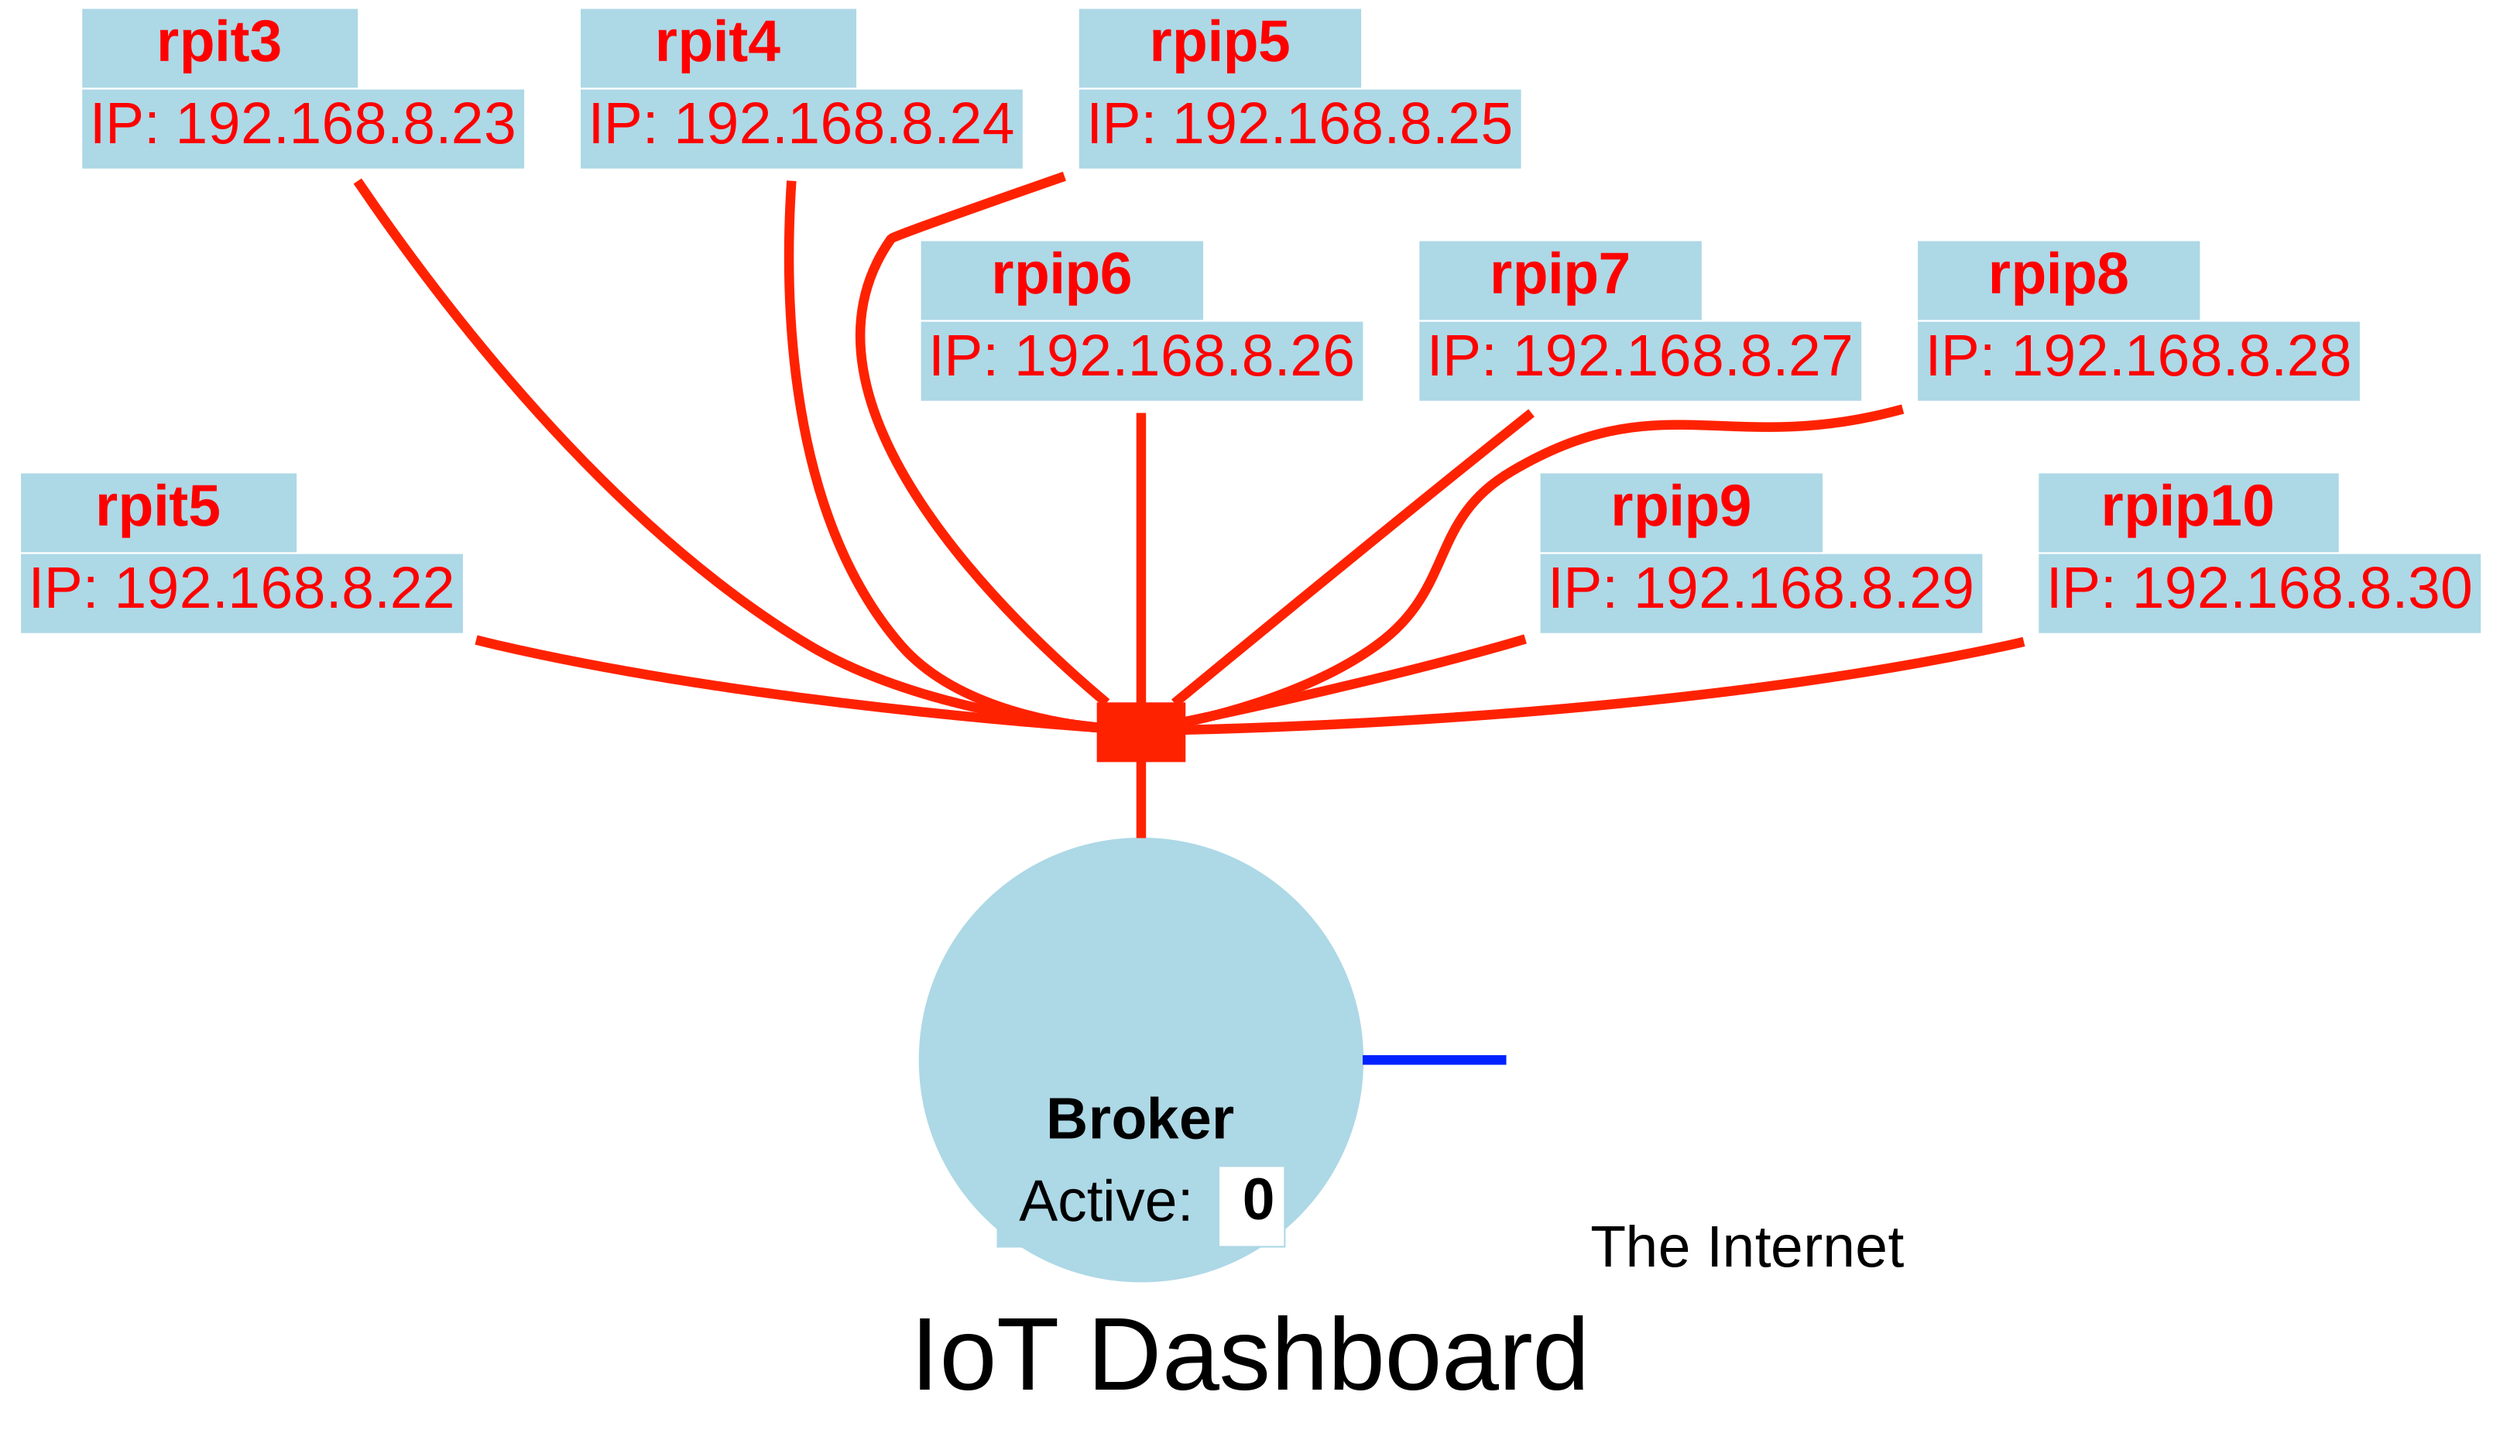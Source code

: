 # -*- graphviz-dot -*-


graph demotopo {


  label="IoT Dashboard";
  fontname="Arial";
  fontsize=64;
  //rankdir=LR;

  node [
    shape=box,
    fontname="Arial",
    fontsize=36,
    style=filled,
    color="#d3edea"
  ];
  //splines="compound";

  // BEGIN Generated by ./genDotNodes.pl on Sun Dec 25 20:59:40 MST 2016

  rpit5 [ label=<
            <table border="0" cellborder="1" cellspacing="0" cellpadding="4">
            <tr>
	      <td bgcolor="lightblue"><b>rpit5</b></td>
	      <td bgcolor="white">&nbsp;</td>
            </tr>
            <tr>
              <td bgcolor="lightblue" align="left" colspan="2">IP: 192.168.8.22</td>
            </tr>
            </table>
            > id=rpit5 shape=box image="img/rpibp.svg" fontcolor=red labelloc=t color="#ffffff"];
  rpit3 [ label=<
            <table border="0" cellborder="1" cellspacing="0" cellpadding="4">
            <tr>
	      <td bgcolor="lightblue"><b>rpit3</b></td>
	      <td bgcolor="white">&nbsp;</td>
            </tr>
            <tr>
              <td bgcolor="lightblue" align="left" colspan="2">IP: 192.168.8.23</td>
            </tr>
            </table>
            > id=rpit3 shape=box image="img/rpibp.svg" fontcolor=red labelloc=t color="#ffffff"];
  rpit4 [ label=<
            <table border="0" cellborder="1" cellspacing="0" cellpadding="4">
            <tr>
	      <td bgcolor="lightblue"><b>rpit4</b></td>
	      <td bgcolor="white">&nbsp;</td>
            </tr>
            <tr>
              <td bgcolor="lightblue" align="left" colspan="2">IP: 192.168.8.24</td>
            </tr>
            </table>
            > id=rpit4 shape=box image="img/rpibp.svg" fontcolor=red labelloc=t color="#ffffff"];
  rpip5 [ label=<
            <table border="0" cellborder="1" cellspacing="0" cellpadding="4">
            <tr>
	      <td bgcolor="lightblue"><b>rpip5</b></td>
	      <td bgcolor="white">&nbsp;</td>
            </tr>
            <tr>
              <td bgcolor="lightblue" align="left" colspan="2">IP: 192.168.8.25</td>
            </tr>
            </table>
            > id=rpip5 shape=box image="img/rpibp.svg" fontcolor=red labelloc=t color="#ffffff"];
  rpip6 [ label=<
            <table border="0" cellborder="1" cellspacing="0" cellpadding="4">
            <tr>
	      <td bgcolor="lightblue"><b>rpip6</b></td>
	      <td bgcolor="white">&nbsp;</td>
            </tr>
            <tr>
              <td bgcolor="lightblue" align="left" colspan="2">IP: 192.168.8.26</td>
            </tr>
            </table>
            > id=rpip6 shape=box image="img/rpibp.svg" fontcolor=red labelloc=t color="#ffffff"];
  rpip7 [ label=<
            <table border="0" cellborder="1" cellspacing="0" cellpadding="4">
            <tr>
	      <td bgcolor="lightblue"><b>rpip7</b></td>
	      <td bgcolor="white">&nbsp;</td>
            </tr>
            <tr>
              <td bgcolor="lightblue" align="left" colspan="2">IP: 192.168.8.27</td>
            </tr>
            </table>
            > id=rpip7 shape=box image="img/rpibp.svg" fontcolor=red labelloc=t color="#ffffff"];
  rpip8 [ label=<
            <table border="0" cellborder="1" cellspacing="0" cellpadding="4">
            <tr>
	      <td bgcolor="lightblue"><b>rpip8</b></td>
	      <td bgcolor="white">&nbsp;</td>
            </tr>
            <tr>
              <td bgcolor="lightblue" align="left" colspan="2">IP: 192.168.8.28</td>
            </tr>
            </table>
            > id=rpip8 shape=box image="img/rpibp.svg" fontcolor=red labelloc=t color="#ffffff"];
  rpip9 [ label=<
            <table border="0" cellborder="1" cellspacing="0" cellpadding="4">
            <tr>
	      <td bgcolor="lightblue"><b>rpip9</b></td>
	      <td bgcolor="white">&nbsp;</td>
            </tr>
            <tr>
              <td bgcolor="lightblue" align="left" colspan="2">IP: 192.168.8.29</td>
            </tr>
            </table>
            > id=rpip9 shape=box image="img/rpibp.svg" fontcolor=red labelloc=t color="#ffffff"];
  rpip10 [ label=<
            <table border="0" cellborder="1" cellspacing="0" cellpadding="4">
            <tr>
	      <td bgcolor="lightblue"><b>rpip10</b></td>
	      <td bgcolor="white">&nbsp;</td>
            </tr>
            <tr>
              <td bgcolor="lightblue" align="left" colspan="2">IP: 192.168.8.30</td>
            </tr>
            </table>
            > id=rpip10 shape=box image="img/rpibp.svg" fontcolor=red labelloc=t color="#ffffff"];

  // END Generated by ./genDotNodes.pl


  network [ label="" color="#ff2200" ];

  broker [ label=<
            <table border="0" cellborder="1" cellspacing="0" cellpadding="4">
            <tr>
	      <td bgcolor="lightblue" colspan="2"><b>Broker</b></td>
            </tr>
            <tr>
              <td bgcolor="lightblue" align="left"> Active: </td>
	      <td bgcolor="#ffffff" align="right"><b> 0</b></td>
            </tr>
            </table>
            > id="broker" shape=circle image="img/servers.png" labelloc=b color="lightblue" ];

  cloud  [ label="The Internet" id="cloud"  shape=circle image="img/cloud.png"   labelloc=b color="#ffffff"]

  {
	  rank = same;
	  rpit3;
	  rpit4;
	  rpip5;
  }

  {
	  rank = same;
	  rpip6;
	  rpip7;
	  rpip8;
  }

  {
	  rank = same;
	  rpip9;
	  rpip10;
  }

  {
  	  rank = same;
  	  // rpit5;
  	  broker;
  	  cloud;

  }



  broker -- cloud    [color="#0022ff" weight=1 penwidth=6  minlen=5];
  network -- broker  [color="#ff2200" weight=1 penwidth=6 ];

  rpit3               -- network  [color="#ff2200" weight=1 penwidth=6 minlen=3 ] ;
  rpit4               -- network  [color="#ff2200" weight=1 penwidth=6];
  rpip5               -- network  [color="#ff2200" weight=1 penwidth=6];
  rpip6               -- network  [color="#ff2200" weight=1 penwidth=6];

  rpip7               -- network  [color="#ff2200" weight=1 penwidth=6 minlen=2];
  rpip8               -- network  [color="#ff2200" weight=1 penwidth=6];

  rpip9               -- network  [color="#ff2200" weight=1 penwidth=6 minlen=1];

  rpip10              -- network  [color="#ff2200" weight=1 penwidth=6];

  rpit5               -- network  [color="#ff2200" weight=1 penwidth=6];

}
